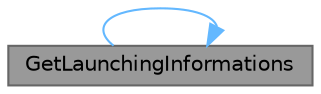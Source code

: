 digraph "GetLaunchingInformations"
{
 // LATEX_PDF_SIZE
  bgcolor="transparent";
  edge [fontname=Helvetica,fontsize=10,labelfontname=Helvetica,labelfontsize=10];
  node [fontname=Helvetica,fontsize=10,shape=box,height=0.2,width=0.4];
  rankdir="LR";
  Node1 [label="GetLaunchingInformations",height=0.2,width=0.4,color="gray40", fillcolor="grey60", style="filled", fontcolor="black",tooltip="Get various information provided by the launching server."];
  Node1 -> Node1 [color="steelblue1",style="solid"];
}
